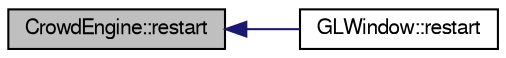 digraph "CrowdEngine::restart"
{
  edge [fontname="FreeSans",fontsize="10",labelfontname="FreeSans",labelfontsize="10"];
  node [fontname="FreeSans",fontsize="10",shape=record];
  rankdir="LR";
  Node1 [label="CrowdEngine::restart",height=0.2,width=0.4,color="black", fillcolor="grey75", style="filled" fontcolor="black"];
  Node1 -> Node2 [dir="back",color="midnightblue",fontsize="10",style="solid",fontname="FreeSans"];
  Node2 [label="GLWindow::restart",height=0.2,width=0.4,color="black", fillcolor="white", style="filled",URL="$class_g_l_window.html#a12b8b90ae4a6d511f200d606355e6fef"];
}
